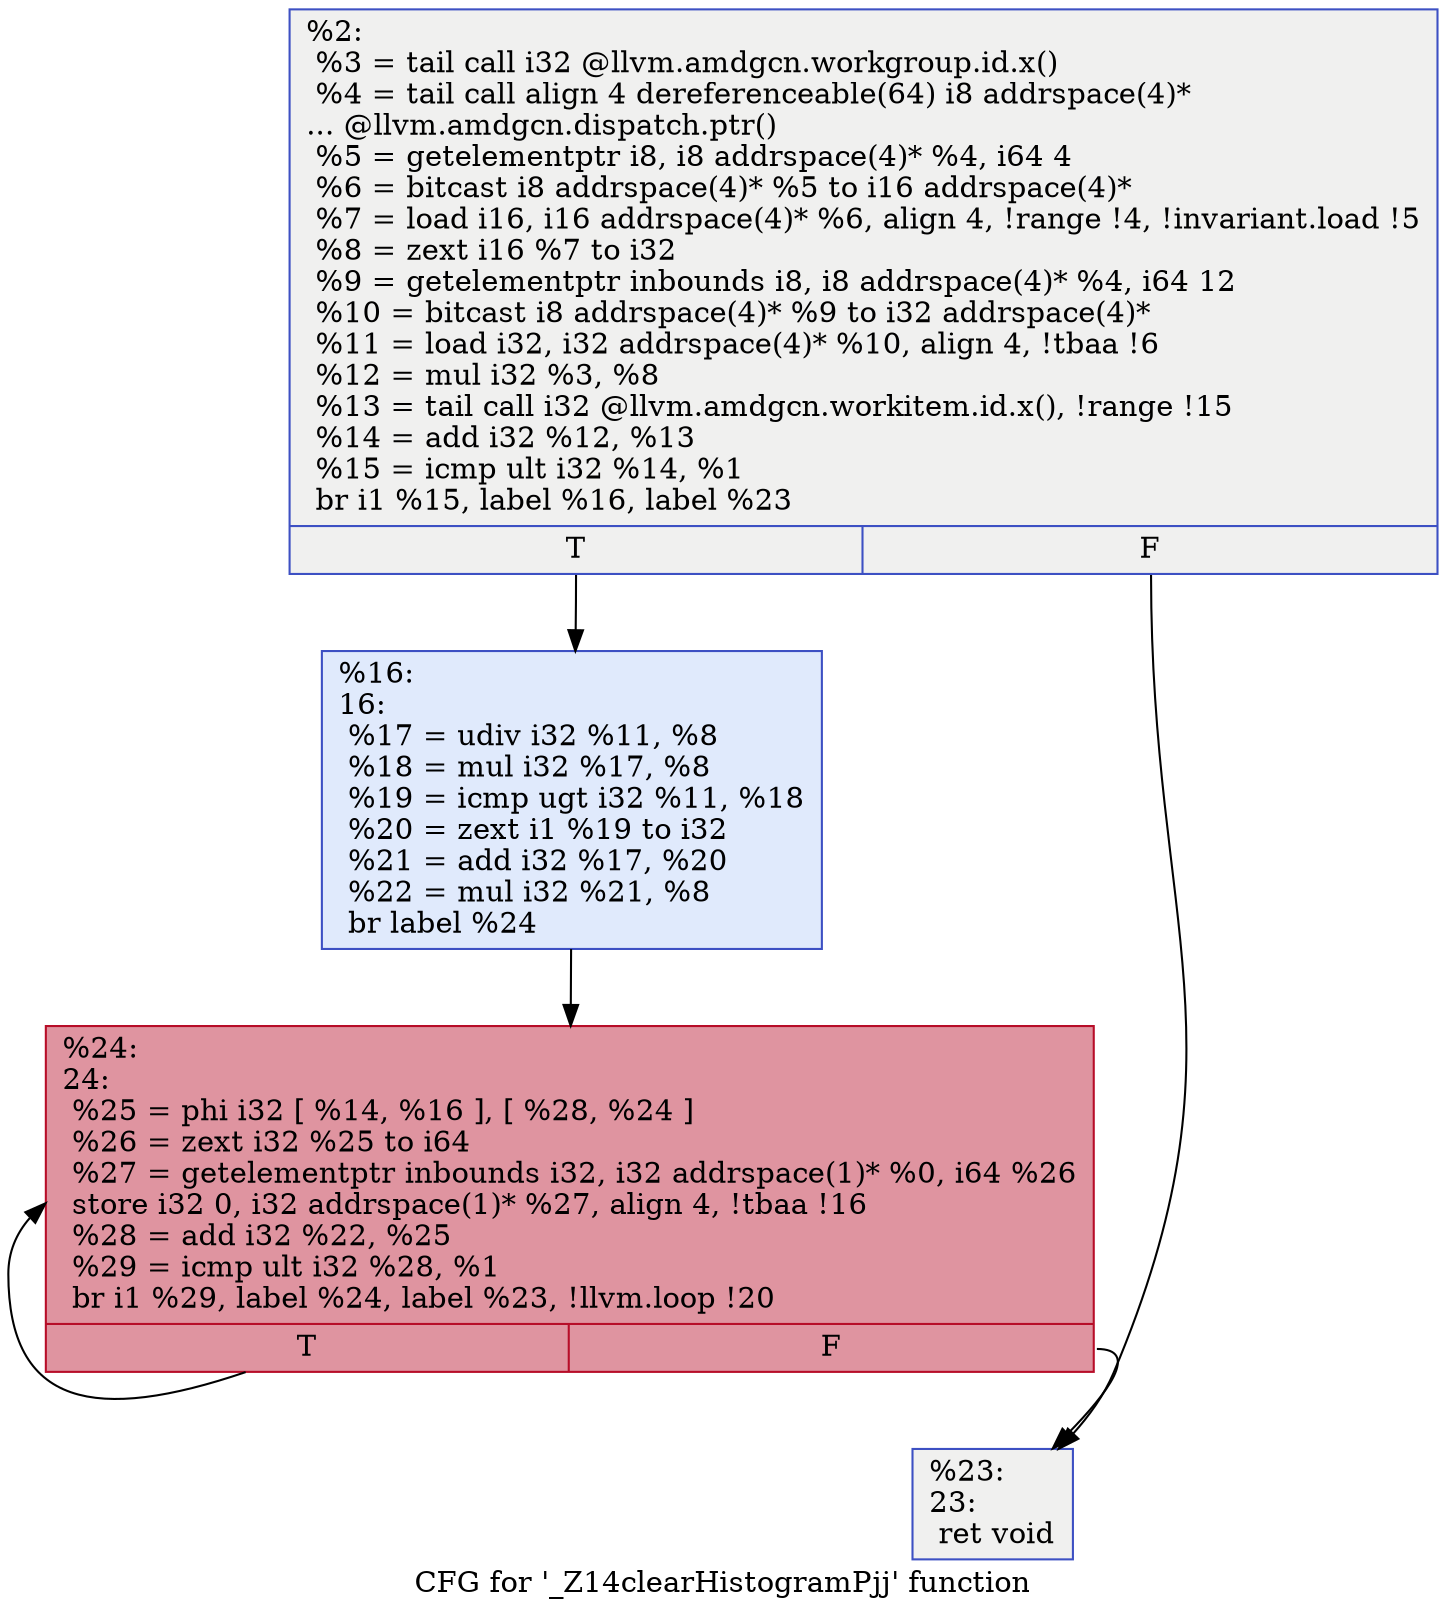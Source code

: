 digraph "CFG for '_Z14clearHistogramPjj' function" {
	label="CFG for '_Z14clearHistogramPjj' function";

	Node0x4ac62f0 [shape=record,color="#3d50c3ff", style=filled, fillcolor="#dedcdb70",label="{%2:\l  %3 = tail call i32 @llvm.amdgcn.workgroup.id.x()\l  %4 = tail call align 4 dereferenceable(64) i8 addrspace(4)*\l... @llvm.amdgcn.dispatch.ptr()\l  %5 = getelementptr i8, i8 addrspace(4)* %4, i64 4\l  %6 = bitcast i8 addrspace(4)* %5 to i16 addrspace(4)*\l  %7 = load i16, i16 addrspace(4)* %6, align 4, !range !4, !invariant.load !5\l  %8 = zext i16 %7 to i32\l  %9 = getelementptr inbounds i8, i8 addrspace(4)* %4, i64 12\l  %10 = bitcast i8 addrspace(4)* %9 to i32 addrspace(4)*\l  %11 = load i32, i32 addrspace(4)* %10, align 4, !tbaa !6\l  %12 = mul i32 %3, %8\l  %13 = tail call i32 @llvm.amdgcn.workitem.id.x(), !range !15\l  %14 = add i32 %12, %13\l  %15 = icmp ult i32 %14, %1\l  br i1 %15, label %16, label %23\l|{<s0>T|<s1>F}}"];
	Node0x4ac62f0:s0 -> Node0x4ac84e0;
	Node0x4ac62f0:s1 -> Node0x4ac8570;
	Node0x4ac84e0 [shape=record,color="#3d50c3ff", style=filled, fillcolor="#b9d0f970",label="{%16:\l16:                                               \l  %17 = udiv i32 %11, %8\l  %18 = mul i32 %17, %8\l  %19 = icmp ugt i32 %11, %18\l  %20 = zext i1 %19 to i32\l  %21 = add i32 %17, %20\l  %22 = mul i32 %21, %8\l  br label %24\l}"];
	Node0x4ac84e0 -> Node0x4ac8a70;
	Node0x4ac8570 [shape=record,color="#3d50c3ff", style=filled, fillcolor="#dedcdb70",label="{%23:\l23:                                               \l  ret void\l}"];
	Node0x4ac8a70 [shape=record,color="#b70d28ff", style=filled, fillcolor="#b70d2870",label="{%24:\l24:                                               \l  %25 = phi i32 [ %14, %16 ], [ %28, %24 ]\l  %26 = zext i32 %25 to i64\l  %27 = getelementptr inbounds i32, i32 addrspace(1)* %0, i64 %26\l  store i32 0, i32 addrspace(1)* %27, align 4, !tbaa !16\l  %28 = add i32 %22, %25\l  %29 = icmp ult i32 %28, %1\l  br i1 %29, label %24, label %23, !llvm.loop !20\l|{<s0>T|<s1>F}}"];
	Node0x4ac8a70:s0 -> Node0x4ac8a70;
	Node0x4ac8a70:s1 -> Node0x4ac8570;
}
